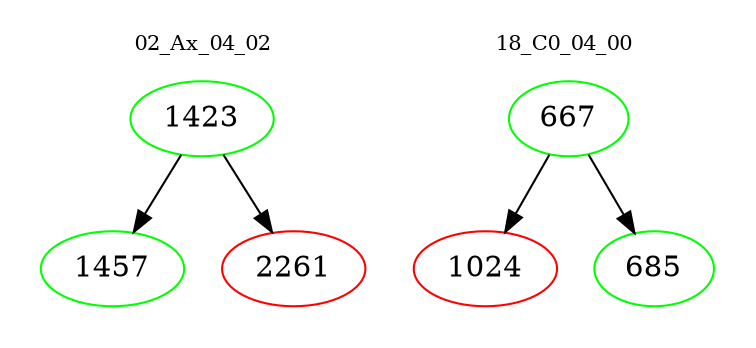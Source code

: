 digraph{
subgraph cluster_0 {
color = white
label = "02_Ax_04_02";
fontsize=10;
T0_1423 [label="1423", color="green"]
T0_1423 -> T0_1457 [color="black"]
T0_1457 [label="1457", color="green"]
T0_1423 -> T0_2261 [color="black"]
T0_2261 [label="2261", color="red"]
}
subgraph cluster_1 {
color = white
label = "18_C0_04_00";
fontsize=10;
T1_667 [label="667", color="green"]
T1_667 -> T1_1024 [color="black"]
T1_1024 [label="1024", color="red"]
T1_667 -> T1_685 [color="black"]
T1_685 [label="685", color="green"]
}
}
